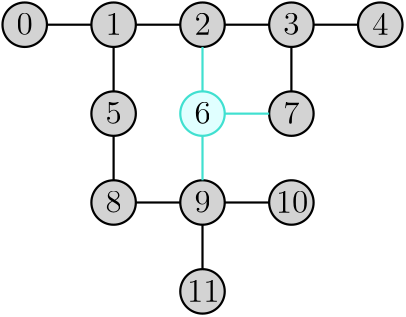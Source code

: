 <?xml version="1.0"?>
<!DOCTYPE ipe SYSTEM "ipe.dtd">
<ipe version="70005" creator="Ipe 7.1.4">
<info created="D:20150515180247" modified="D:20150516222552"/>
<ipestyle name="basic">
<symbol name="arrow/arc(spx)">
<path stroke="sym-stroke" fill="sym-stroke" pen="sym-pen">
0 0 m
-1 0.333 l
-1 -0.333 l
h
</path>
</symbol>
<symbol name="arrow/farc(spx)">
<path stroke="sym-stroke" fill="white" pen="sym-pen">
0 0 m
-1 0.333 l
-1 -0.333 l
h
</path>
</symbol>
<symbol name="mark/circle(sx)" transformations="translations">
<path fill="sym-stroke">
0.6 0 0 0.6 0 0 e
0.4 0 0 0.4 0 0 e
</path>
</symbol>
<symbol name="mark/disk(sx)" transformations="translations">
<path fill="sym-stroke">
0.6 0 0 0.6 0 0 e
</path>
</symbol>
<symbol name="mark/fdisk(sfx)" transformations="translations">
<group>
<path fill="sym-fill">
0.5 0 0 0.5 0 0 e
</path>
<path fill="sym-stroke" fillrule="eofill">
0.6 0 0 0.6 0 0 e
0.4 0 0 0.4 0 0 e
</path>
</group>
</symbol>
<symbol name="mark/box(sx)" transformations="translations">
<path fill="sym-stroke" fillrule="eofill">
-0.6 -0.6 m
0.6 -0.6 l
0.6 0.6 l
-0.6 0.6 l
h
-0.4 -0.4 m
0.4 -0.4 l
0.4 0.4 l
-0.4 0.4 l
h
</path>
</symbol>
<symbol name="mark/square(sx)" transformations="translations">
<path fill="sym-stroke">
-0.6 -0.6 m
0.6 -0.6 l
0.6 0.6 l
-0.6 0.6 l
h
</path>
</symbol>
<symbol name="mark/fsquare(sfx)" transformations="translations">
<group>
<path fill="sym-fill">
-0.5 -0.5 m
0.5 -0.5 l
0.5 0.5 l
-0.5 0.5 l
h
</path>
<path fill="sym-stroke" fillrule="eofill">
-0.6 -0.6 m
0.6 -0.6 l
0.6 0.6 l
-0.6 0.6 l
h
-0.4 -0.4 m
0.4 -0.4 l
0.4 0.4 l
-0.4 0.4 l
h
</path>
</group>
</symbol>
<symbol name="mark/cross(sx)" transformations="translations">
<group>
<path fill="sym-stroke">
-0.43 -0.57 m
0.57 0.43 l
0.43 0.57 l
-0.57 -0.43 l
h
</path>
<path fill="sym-stroke">
-0.43 0.57 m
0.57 -0.43 l
0.43 -0.57 l
-0.57 0.43 l
h
</path>
</group>
</symbol>
<symbol name="arrow/fnormal(spx)">
<path stroke="sym-stroke" fill="white" pen="sym-pen">
0 0 m
-1 0.333 l
-1 -0.333 l
h
</path>
</symbol>
<symbol name="arrow/pointed(spx)">
<path stroke="sym-stroke" fill="sym-stroke" pen="sym-pen">
0 0 m
-1 0.333 l
-0.8 0 l
-1 -0.333 l
h
</path>
</symbol>
<symbol name="arrow/fpointed(spx)">
<path stroke="sym-stroke" fill="white" pen="sym-pen">
0 0 m
-1 0.333 l
-0.8 0 l
-1 -0.333 l
h
</path>
</symbol>
<symbol name="arrow/linear(spx)">
<path stroke="sym-stroke" pen="sym-pen">
-1 0.333 m
0 0 l
-1 -0.333 l
</path>
</symbol>
<symbol name="arrow/fdouble(spx)">
<path stroke="sym-stroke" fill="white" pen="sym-pen">
0 0 m
-1 0.333 l
-1 -0.333 l
h
-1 0 m
-2 0.333 l
-2 -0.333 l
h
</path>
</symbol>
<symbol name="arrow/double(spx)">
<path stroke="sym-stroke" fill="sym-stroke" pen="sym-pen">
0 0 m
-1 0.333 l
-1 -0.333 l
h
-1 0 m
-2 0.333 l
-2 -0.333 l
h
</path>
</symbol>
<pen name="heavier" value="0.8"/>
<pen name="fat" value="1.2"/>
<pen name="ultrafat" value="2"/>
<symbolsize name="large" value="5"/>
<symbolsize name="small" value="2"/>
<symbolsize name="tiny" value="1.1"/>
<arrowsize name="large" value="10"/>
<arrowsize name="small" value="5"/>
<arrowsize name="tiny" value="3"/>
<color name="red" value="1 0 0"/>
<color name="green" value="0 1 0"/>
<color name="blue" value="0 0 1"/>
<color name="yellow" value="1 1 0"/>
<color name="orange" value="1 0.647 0"/>
<color name="gold" value="1 0.843 0"/>
<color name="purple" value="0.627 0.125 0.941"/>
<color name="gray" value="0.745"/>
<color name="brown" value="0.647 0.165 0.165"/>
<color name="navy" value="0 0 0.502"/>
<color name="pink" value="1 0.753 0.796"/>
<color name="seagreen" value="0.18 0.545 0.341"/>
<color name="turquoise" value="0.251 0.878 0.816"/>
<color name="violet" value="0.933 0.51 0.933"/>
<color name="darkblue" value="0 0 0.545"/>
<color name="darkcyan" value="0 0.545 0.545"/>
<color name="darkgray" value="0.663"/>
<color name="darkgreen" value="0 0.392 0"/>
<color name="darkmagenta" value="0.545 0 0.545"/>
<color name="darkorange" value="1 0.549 0"/>
<color name="darkred" value="0.545 0 0"/>
<color name="lightblue" value="0.678 0.847 0.902"/>
<color name="lightcyan" value="0.878 1 1"/>
<color name="lightgray" value="0.827"/>
<color name="lightgreen" value="0.565 0.933 0.565"/>
<color name="lightyellow" value="1 1 0.878"/>
<dashstyle name="dashed" value="[4] 0"/>
<dashstyle name="dotted" value="[1 3] 0"/>
<dashstyle name="dash dotted" value="[4 2 1 2] 0"/>
<dashstyle name="dash dot dotted" value="[4 2 1 2 1 2] 0"/>
<textsize name="large" value="\large"/>
<textsize name="small" value="\small"/>
<textsize name="tiny" value="\tiny"/>
<textsize name="Large" value="\Large"/>
<textsize name="LARGE" value="\LARGE"/>
<textsize name="huge" value="\huge"/>
<textsize name="Huge" value="\Huge"/>
<textsize name="footnote" value="\footnotesize"/>
<textstyle name="center" begin="\begin{center}" end="\end{center}"/>
<textstyle name="itemize" begin="\begin{itemize}" end="\end{itemize}"/>
<textstyle name="item" begin="\begin{itemize}\item{}" end="\end{itemize}"/>
<gridsize name="4 pts" value="4"/>
<gridsize name="8 pts (~3 mm)" value="8"/>
<gridsize name="16 pts (~6 mm)" value="16"/>
<gridsize name="32 pts (~12 mm)" value="32"/>
<gridsize name="10 pts (~3.5 mm)" value="10"/>
<gridsize name="20 pts (~7 mm)" value="20"/>
<gridsize name="14 pts (~5 mm)" value="14"/>
<gridsize name="28 pts (~10 mm)" value="28"/>
<gridsize name="56 pts (~20 mm)" value="56"/>
<anglesize name="90 deg" value="90"/>
<anglesize name="60 deg" value="60"/>
<anglesize name="45 deg" value="45"/>
<anglesize name="30 deg" value="30"/>
<anglesize name="22.5 deg" value="22.5"/>
<tiling name="falling" angle="-60" step="4" width="1"/>
<tiling name="rising" angle="30" step="4" width="1"/>
</ipestyle>
<page>
<layer name="alpha"/>
<layer name="beta"/>
<layer name="gamma"/>
<view layers="alpha beta gamma" active="gamma"/>
<path layer="alpha" stroke="black" fill="lightgray" pen="heavier">
8 0 0 8 24 824 e
</path>
<path stroke="black" fill="lightgray" pen="heavier">
8 0 0 8 56 824 e
</path>
<path stroke="black" fill="lightgray" pen="heavier">
8 0 0 8 88 824 e
</path>
<path stroke="black" fill="lightgray" pen="heavier">
8 0 0 8 120 824 e
</path>
<path stroke="black" fill="lightgray" pen="heavier">
8 0 0 8 152 824 e
</path>
<path stroke="black" fill="lightgray" pen="heavier">
8 0 0 8 56 792 e
</path>
<path stroke="turquoise" fill="lightcyan" pen="heavier">
8 0 0 8 88 792 e
</path>
<path stroke="black" fill="lightgray" pen="heavier">
8 0 0 8 120 792 e
</path>
<path stroke="black" fill="lightgray" pen="heavier">
8 0 0 8 120 760 e
</path>
<path stroke="black" fill="lightgray" pen="heavier">
8 0 0 8 88 760 e
</path>
<path stroke="black" fill="lightgray" pen="heavier">
8 0 0 8 56 760 e
</path>
<path stroke="black" fill="lightgray" pen="heavier">
8 0 0 8 88 728 e
</path>
<path layer="beta" stroke="black" fill="lightgray" pen="heavier">
32 824 m
48 824 l
</path>
<path stroke="black" fill="lightgray" pen="heavier">
64 824 m
80 824 l
</path>
<path stroke="black" fill="lightgray" pen="heavier">
96 824 m
112 824 l
</path>
<path stroke="black" fill="lightgray" pen="heavier">
120 816 m
120 800 l
</path>
<path stroke="turquoise" fill="turquoise" pen="heavier">
88 816 m
88 800 l
</path>
<path stroke="black" fill="lightgray" pen="heavier">
56 816 m
56 800 l
</path>
<path stroke="turquoise" fill="turquoise" pen="heavier">
96 792 m
112 792 l
</path>
<path stroke="black" fill="lightgray" pen="heavier">
56 784 m
56 768 l
</path>
<path stroke="turquoise" fill="turquoise" pen="heavier">
88 784 m
88 768 l
</path>
<path stroke="black" fill="lightgray" pen="heavier">
128 824 m
144 824 l
</path>
<path stroke="black" fill="lightgray" pen="heavier">
88 752 m
88 736 l
</path>
<path stroke="black" fill="lightgray" pen="heavier">
96 760 m
112 760 l
</path>
<path stroke="black" fill="lightgray" pen="heavier">
64 760 m
80 760 l
</path>
<text layer="gamma" matrix="1 0 0 1 -2.92174 -3.61108" transformations="translations" pos="24 824" stroke="black" type="label" width="5.853" height="7.704" depth="0" valign="baseline" size="large">0</text>
<text matrix="1 0 0 1 -2.92174 -3.61108" transformations="translations" pos="56 824" stroke="black" type="label" width="5.853" height="7.704" depth="0" valign="baseline" size="large">1</text>
<text matrix="1 0 0 1 -2.92174 -3.61108" transformations="translations" pos="88 824" stroke="black" type="label" width="5.853" height="7.704" depth="0" valign="baseline" size="large">2</text>
<text matrix="1 0 0 1 -2.92174 -3.61108" transformations="translations" pos="120 824" stroke="black" type="label" width="5.853" height="7.704" depth="0" valign="baseline" size="large">3</text>
<text matrix="1 0 0 1 -2.92174 -3.61108" transformations="translations" pos="152 824" stroke="black" type="label" width="5.853" height="7.704" depth="0" valign="baseline" size="large">4</text>
<text matrix="1 0 0 1 -2.92174 -3.61108" transformations="translations" pos="56 792" stroke="black" type="label" width="5.853" height="7.704" depth="0" valign="baseline" size="large">5</text>
<text matrix="1 0 0 1 -2.92174 -3.61108" transformations="translations" pos="88 792" stroke="black" type="label" width="5.853" height="7.704" depth="0" valign="baseline" size="large">6</text>
<text matrix="1 0 0 1 -2.92174 -3.61108" transformations="translations" pos="120 792" stroke="black" type="label" width="5.853" height="7.704" depth="0" valign="baseline" size="large">7</text>
<text matrix="1 0 0 1 -2.92174 -3.61108" transformations="translations" pos="56 760" stroke="black" type="label" width="5.853" height="7.704" depth="0" valign="baseline" size="large">8</text>
<text matrix="1 0 0 1 -2.92174 -3.61108" transformations="translations" pos="88 760" stroke="black" type="label" width="5.853" height="7.704" depth="0" valign="baseline" size="large">9</text>
<text matrix="1 0 0 1 -5.61524 -3.69709" transformations="translations" pos="120 760" stroke="black" type="label" width="11.706" height="7.704" depth="0" valign="baseline" size="large">10</text>
<text matrix="1 0 0 1 -5.61524 -3.69709" transformations="translations" pos="88 728" stroke="black" type="label" width="11.706" height="7.704" depth="0" valign="baseline" size="large">11</text>
</page>
</ipe>
